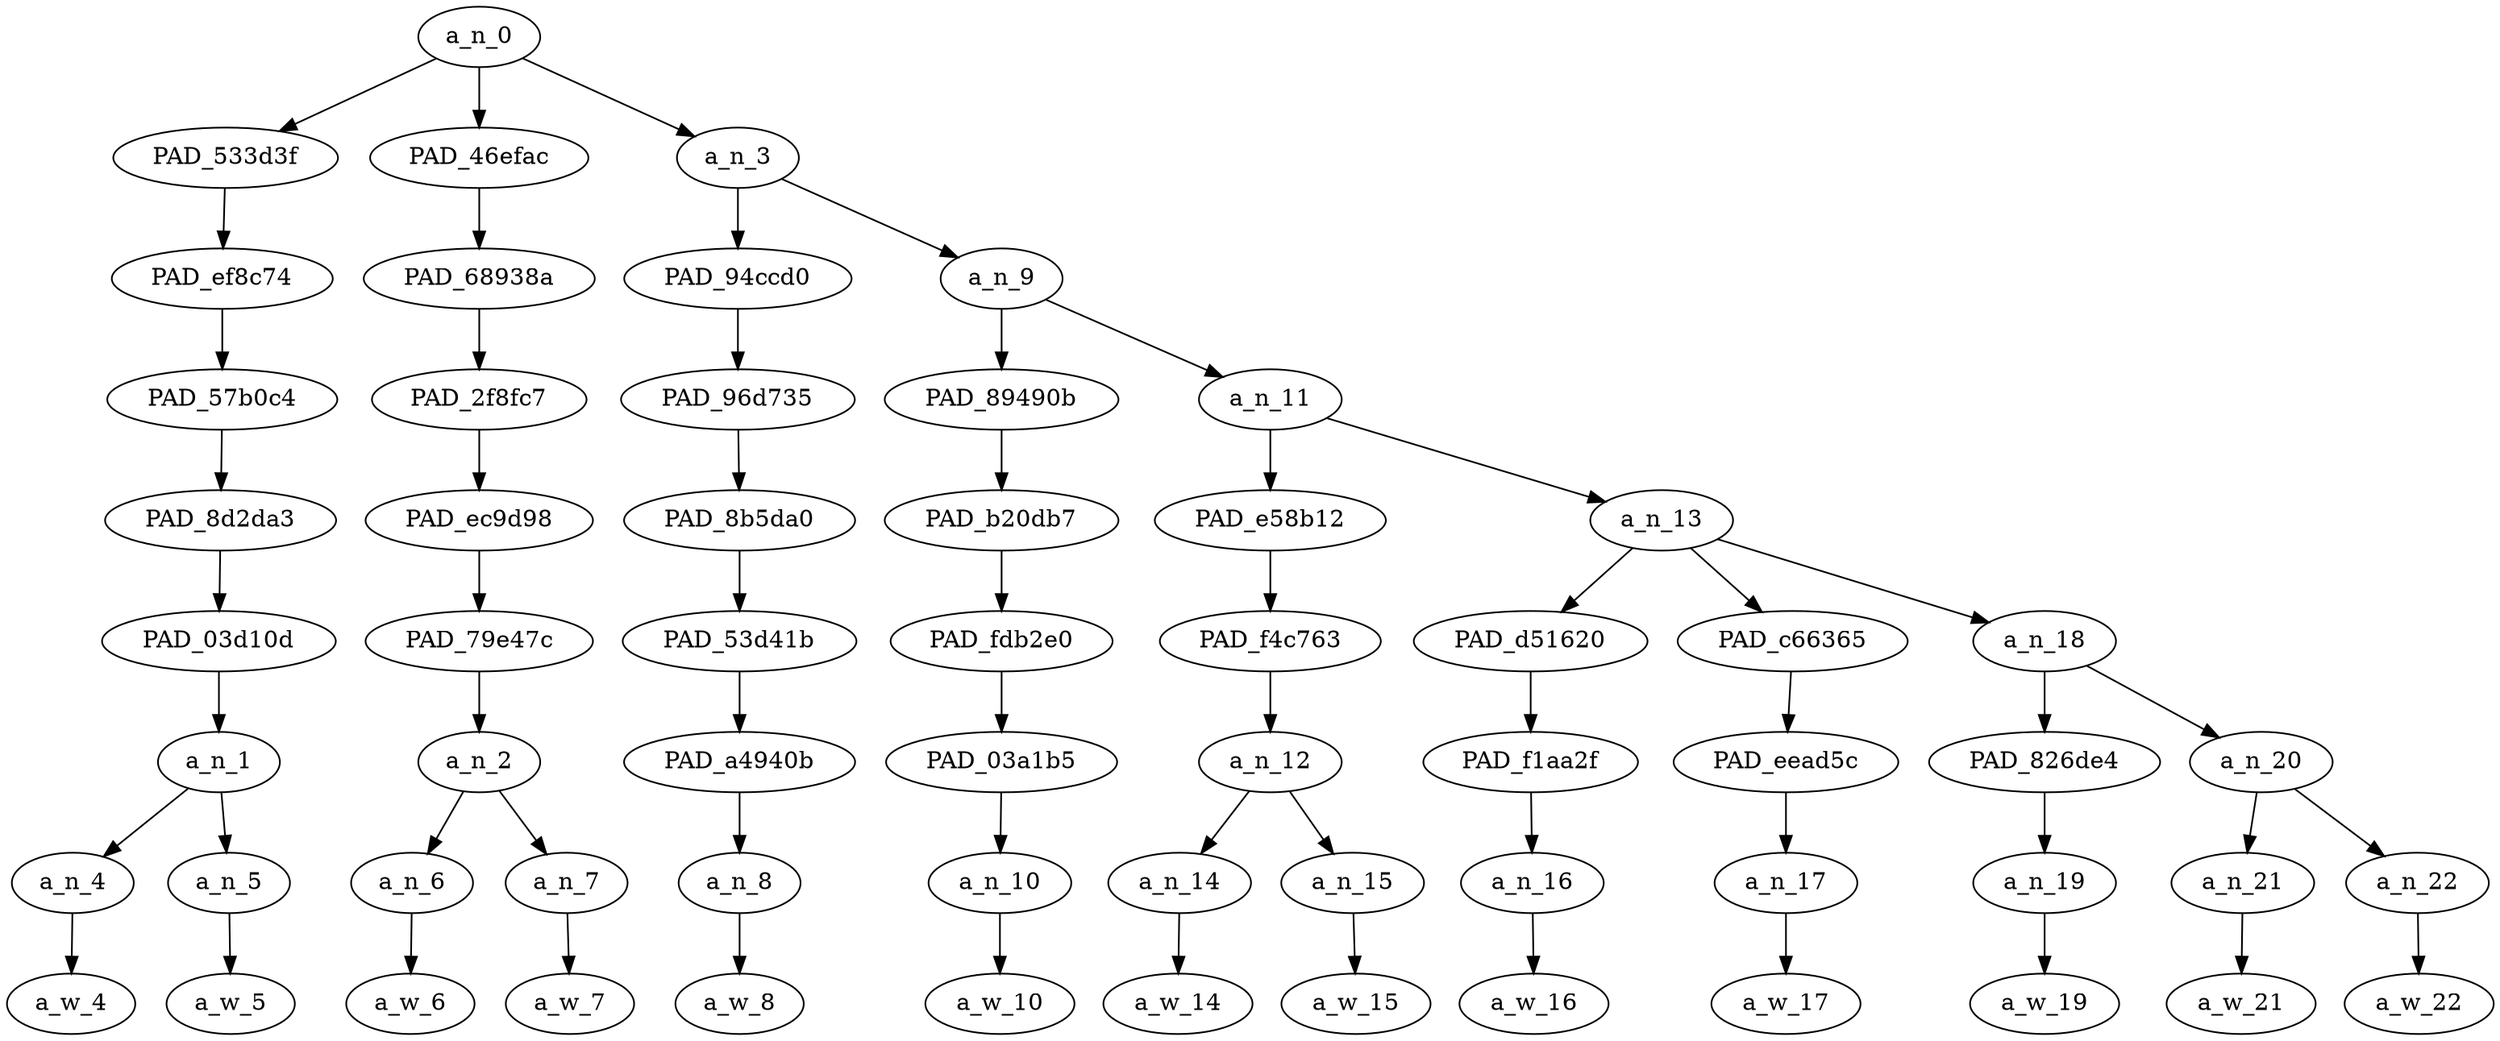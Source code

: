 strict digraph "" {
	a_n_0	[div_dir=1,
		index=0,
		level=8,
		pos="2.7395833333333335,8!",
		text_span="[0, 1, 2, 3, 4, 5, 6, 7, 8, 9, 10, 11, 12]",
		value=1.00000001];
	PAD_533d3f	[div_dir=1,
		index=0,
		level=7,
		pos="0.5,7!",
		text_span="[0, 1]",
		value=0.16428450];
	a_n_0 -> PAD_533d3f;
	PAD_46efac	[div_dir=1,
		index=1,
		level=7,
		pos="2.5,7!",
		text_span="[2, 3]",
		value=0.15396213];
	a_n_0 -> PAD_46efac;
	a_n_3	[div_dir=1,
		index=2,
		level=7,
		pos="5.21875,7!",
		text_span="[4, 5, 6, 7, 8, 9, 10, 11, 12]",
		value=0.68143341];
	a_n_0 -> a_n_3;
	PAD_ef8c74	[div_dir=1,
		index=0,
		level=6,
		pos="0.5,6!",
		text_span="[0, 1]",
		value=0.16428450];
	PAD_533d3f -> PAD_ef8c74;
	PAD_57b0c4	[div_dir=1,
		index=0,
		level=5,
		pos="0.5,5!",
		text_span="[0, 1]",
		value=0.16428450];
	PAD_ef8c74 -> PAD_57b0c4;
	PAD_8d2da3	[div_dir=1,
		index=0,
		level=4,
		pos="0.5,4!",
		text_span="[0, 1]",
		value=0.16428450];
	PAD_57b0c4 -> PAD_8d2da3;
	PAD_03d10d	[div_dir=1,
		index=0,
		level=3,
		pos="0.5,3!",
		text_span="[0, 1]",
		value=0.16428450];
	PAD_8d2da3 -> PAD_03d10d;
	a_n_1	[div_dir=1,
		index=0,
		level=2,
		pos="0.5,2!",
		text_span="[0, 1]",
		value=0.16428450];
	PAD_03d10d -> a_n_1;
	a_n_4	[div_dir=1,
		index=0,
		level=1,
		pos="0.0,1!",
		text_span="[0]",
		value=0.08737220];
	a_n_1 -> a_n_4;
	a_n_5	[div_dir=1,
		index=1,
		level=1,
		pos="1.0,1!",
		text_span="[1]",
		value=0.07684601];
	a_n_1 -> a_n_5;
	a_w_4	[div_dir=0,
		index=0,
		level=0,
		pos="0,0!",
		text_span="[0]",
		value="<user>"];
	a_n_4 -> a_w_4;
	a_w_5	[div_dir=0,
		index=1,
		level=0,
		pos="1,0!",
		text_span="[1]",
		value="<user>1"];
	a_n_5 -> a_w_5;
	PAD_68938a	[div_dir=1,
		index=1,
		level=6,
		pos="2.5,6!",
		text_span="[2, 3]",
		value=0.15396213];
	PAD_46efac -> PAD_68938a;
	PAD_2f8fc7	[div_dir=1,
		index=1,
		level=5,
		pos="2.5,5!",
		text_span="[2, 3]",
		value=0.15396213];
	PAD_68938a -> PAD_2f8fc7;
	PAD_ec9d98	[div_dir=1,
		index=1,
		level=4,
		pos="2.5,4!",
		text_span="[2, 3]",
		value=0.15396213];
	PAD_2f8fc7 -> PAD_ec9d98;
	PAD_79e47c	[div_dir=1,
		index=1,
		level=3,
		pos="2.5,3!",
		text_span="[2, 3]",
		value=0.15396213];
	PAD_ec9d98 -> PAD_79e47c;
	a_n_2	[div_dir=1,
		index=1,
		level=2,
		pos="2.5,2!",
		text_span="[2, 3]",
		value=0.15396213];
	PAD_79e47c -> a_n_2;
	a_n_6	[div_dir=1,
		index=2,
		level=1,
		pos="2.0,1!",
		text_span="[2]",
		value=0.06351731];
	a_n_2 -> a_n_6;
	a_n_7	[div_dir=-1,
		index=3,
		level=1,
		pos="3.0,1!",
		text_span="[3]",
		value=0.09042836];
	a_n_2 -> a_n_7;
	a_w_6	[div_dir=0,
		index=2,
		level=0,
		pos="2,0!",
		text_span="[2]",
		value=the];
	a_n_6 -> a_w_6;
	a_w_7	[div_dir=0,
		index=3,
		level=0,
		pos="3,0!",
		text_span="[3]",
		value=mistake];
	a_n_7 -> a_w_7;
	PAD_94ccd0	[div_dir=-1,
		index=2,
		level=6,
		pos="4.0,6!",
		text_span="[4]",
		value=0.05835507];
	a_n_3 -> PAD_94ccd0;
	a_n_9	[div_dir=1,
		index=3,
		level=6,
		pos="6.4375,6!",
		text_span="[5, 6, 7, 8, 9, 10, 11, 12]",
		value=0.62273856];
	a_n_3 -> a_n_9;
	PAD_96d735	[div_dir=-1,
		index=2,
		level=5,
		pos="4.0,5!",
		text_span="[4]",
		value=0.05835507];
	PAD_94ccd0 -> PAD_96d735;
	PAD_8b5da0	[div_dir=-1,
		index=2,
		level=4,
		pos="4.0,4!",
		text_span="[4]",
		value=0.05835507];
	PAD_96d735 -> PAD_8b5da0;
	PAD_53d41b	[div_dir=-1,
		index=2,
		level=3,
		pos="4.0,3!",
		text_span="[4]",
		value=0.05835507];
	PAD_8b5da0 -> PAD_53d41b;
	PAD_a4940b	[div_dir=-1,
		index=2,
		level=2,
		pos="4.0,2!",
		text_span="[4]",
		value=0.05835507];
	PAD_53d41b -> PAD_a4940b;
	a_n_8	[div_dir=-1,
		index=4,
		level=1,
		pos="4.0,1!",
		text_span="[4]",
		value=0.05835507];
	PAD_a4940b -> a_n_8;
	a_w_8	[div_dir=0,
		index=4,
		level=0,
		pos="4,0!",
		text_span="[4]",
		value=was];
	a_n_8 -> a_w_8;
	PAD_89490b	[div_dir=1,
		index=3,
		level=5,
		pos="5.0,5!",
		text_span="[5]",
		value=0.05105464];
	a_n_9 -> PAD_89490b;
	a_n_11	[div_dir=1,
		index=4,
		level=5,
		pos="7.875,5!",
		text_span="[6, 7, 8, 9, 10, 11, 12]",
		value=0.57131277];
	a_n_9 -> a_n_11;
	PAD_b20db7	[div_dir=1,
		index=3,
		level=4,
		pos="5.0,4!",
		text_span="[5]",
		value=0.05105464];
	PAD_89490b -> PAD_b20db7;
	PAD_fdb2e0	[div_dir=1,
		index=3,
		level=3,
		pos="5.0,3!",
		text_span="[5]",
		value=0.05105464];
	PAD_b20db7 -> PAD_fdb2e0;
	PAD_03a1b5	[div_dir=1,
		index=3,
		level=2,
		pos="5.0,2!",
		text_span="[5]",
		value=0.05105464];
	PAD_fdb2e0 -> PAD_03a1b5;
	a_n_10	[div_dir=1,
		index=5,
		level=1,
		pos="5.0,1!",
		text_span="[5]",
		value=0.05105464];
	PAD_03a1b5 -> a_n_10;
	a_w_10	[div_dir=0,
		index=5,
		level=0,
		pos="5,0!",
		text_span="[5]",
		value=that];
	a_n_10 -> a_w_10;
	PAD_e58b12	[div_dir=-1,
		index=4,
		level=4,
		pos="6.5,4!",
		text_span="[6, 7]",
		value=0.22649729];
	a_n_11 -> PAD_e58b12;
	a_n_13	[div_dir=1,
		index=5,
		level=4,
		pos="9.25,4!",
		text_span="[8, 9, 10, 11, 12]",
		value=0.34461938];
	a_n_11 -> a_n_13;
	PAD_f4c763	[div_dir=-1,
		index=4,
		level=3,
		pos="6.5,3!",
		text_span="[6, 7]",
		value=0.22649729];
	PAD_e58b12 -> PAD_f4c763;
	a_n_12	[div_dir=-1,
		index=4,
		level=2,
		pos="6.5,2!",
		text_span="[6, 7]",
		value=0.22649729];
	PAD_f4c763 -> a_n_12;
	a_n_14	[div_dir=1,
		index=6,
		level=1,
		pos="6.0,1!",
		text_span="[6]",
		value=0.05747893];
	a_n_12 -> a_n_14;
	a_n_15	[div_dir=-1,
		index=7,
		level=1,
		pos="7.0,1!",
		text_span="[7]",
		value=0.16888435];
	a_n_12 -> a_n_15;
	a_w_14	[div_dir=0,
		index=6,
		level=0,
		pos="6,0!",
		text_span="[6]",
		value=the1];
	a_n_14 -> a_w_14;
	a_w_15	[div_dir=0,
		index=7,
		level=0,
		pos="7,0!",
		text_span="[7]",
		value=dinosaurs];
	a_n_15 -> a_w_15;
	PAD_d51620	[div_dir=1,
		index=5,
		level=3,
		pos="8.0,3!",
		text_span="[8]",
		value=0.05018930];
	a_n_13 -> PAD_d51620;
	PAD_c66365	[div_dir=1,
		index=6,
		level=3,
		pos="9.0,3!",
		text_span="[9]",
		value=0.04702306];
	a_n_13 -> PAD_c66365;
	a_n_18	[div_dir=1,
		index=7,
		level=3,
		pos="10.75,3!",
		text_span="[10, 11, 12]",
		value=0.24709929];
	a_n_13 -> a_n_18;
	PAD_f1aa2f	[div_dir=1,
		index=5,
		level=2,
		pos="8.0,2!",
		text_span="[8]",
		value=0.05018930];
	PAD_d51620 -> PAD_f1aa2f;
	a_n_16	[div_dir=1,
		index=8,
		level=1,
		pos="8.0,1!",
		text_span="[8]",
		value=0.05018930];
	PAD_f1aa2f -> a_n_16;
	a_w_16	[div_dir=0,
		index=8,
		level=0,
		pos="8,0!",
		text_span="[8]",
		value=did];
	a_n_16 -> a_w_16;
	PAD_eead5c	[div_dir=1,
		index=6,
		level=2,
		pos="9.0,2!",
		text_span="[9]",
		value=0.04702306];
	PAD_c66365 -> PAD_eead5c;
	a_n_17	[div_dir=1,
		index=9,
		level=1,
		pos="9.0,1!",
		text_span="[9]",
		value=0.04702306];
	PAD_eead5c -> a_n_17;
	a_w_17	[div_dir=0,
		index=9,
		level=0,
		pos="9,0!",
		text_span="[9]",
		value=not];
	a_n_17 -> a_w_17;
	PAD_826de4	[div_dir=-1,
		index=7,
		level=2,
		pos="10.0,2!",
		text_span="[10]",
		value=0.07401789];
	a_n_18 -> PAD_826de4;
	a_n_20	[div_dir=1,
		index=8,
		level=2,
		pos="11.5,2!",
		text_span="[11, 12]",
		value=0.17287853];
	a_n_18 -> a_n_20;
	a_n_19	[div_dir=-1,
		index=10,
		level=1,
		pos="10.0,1!",
		text_span="[10]",
		value=0.07401789];
	PAD_826de4 -> a_n_19;
	a_w_19	[div_dir=0,
		index=10,
		level=0,
		pos="10,0!",
		text_span="[10]",
		value=kill];
	a_n_19 -> a_w_19;
	a_n_21	[div_dir=1,
		index=11,
		level=1,
		pos="11.0,1!",
		text_span="[11]",
		value=0.06381275];
	a_n_20 -> a_n_21;
	a_n_22	[div_dir=-1,
		index=12,
		level=1,
		pos="12.0,1!",
		text_span="[12]",
		value=0.10880540];
	a_n_20 -> a_n_22;
	a_w_21	[div_dir=0,
		index=11,
		level=0,
		pos="11,0!",
		text_span="[11]",
		value=all];
	a_n_21 -> a_w_21;
	a_w_22	[div_dir=0,
		index=12,
		level=0,
		pos="12,0!",
		text_span="[12]",
		value=humans];
	a_n_22 -> a_w_22;
}
